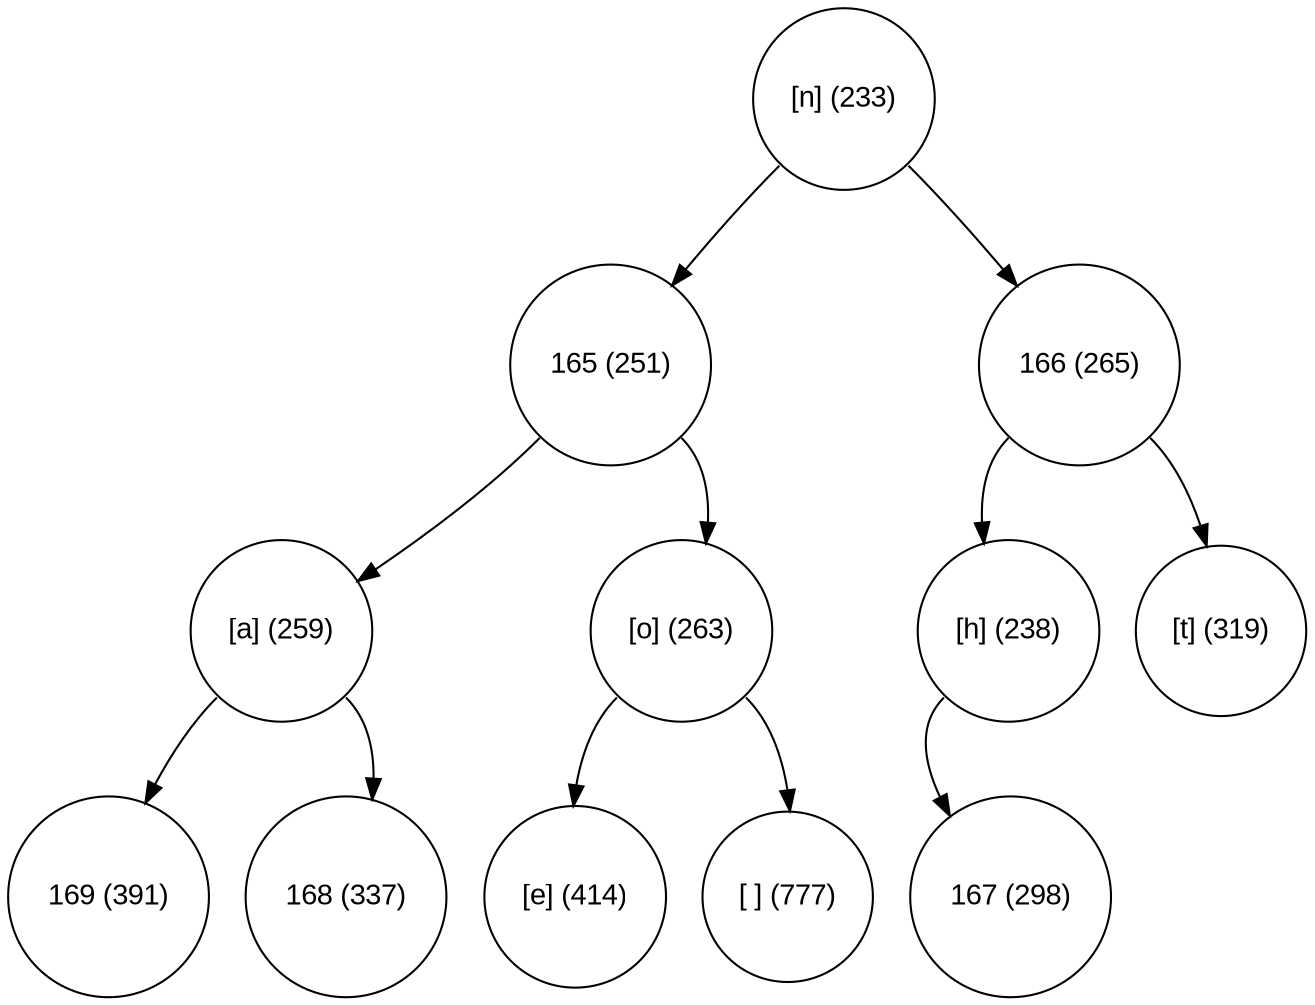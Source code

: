 digraph move_down {
	node [fontname="Arial", shape="circle", width=0.5]; 

	0 [label = "[n] (233)"];
	0:sw -> 1;
	1 [label = "165 (251)"];
	1:sw -> 3;
	3 [label = "[a] (259)"];
	3:sw -> 7;
	7 [label = "169 (391)"];
	3:se -> 8;
	8 [label = "168 (337)"];
	1:se -> 4;
	4 [label = "[o] (263)"];
	4:sw -> 9;
	9 [label = "[e] (414)"];
	4:se -> 10;
	10 [label = "[ ] (777)"];
	0:se -> 2;
	2 [label = "166 (265)"];
	2:sw -> 5;
	5 [label = "[h] (238)"];
	5:sw -> 11;
	11 [label = "167 (298)"];
	2:se -> 6;
	6 [label = "[t] (319)"];
}
